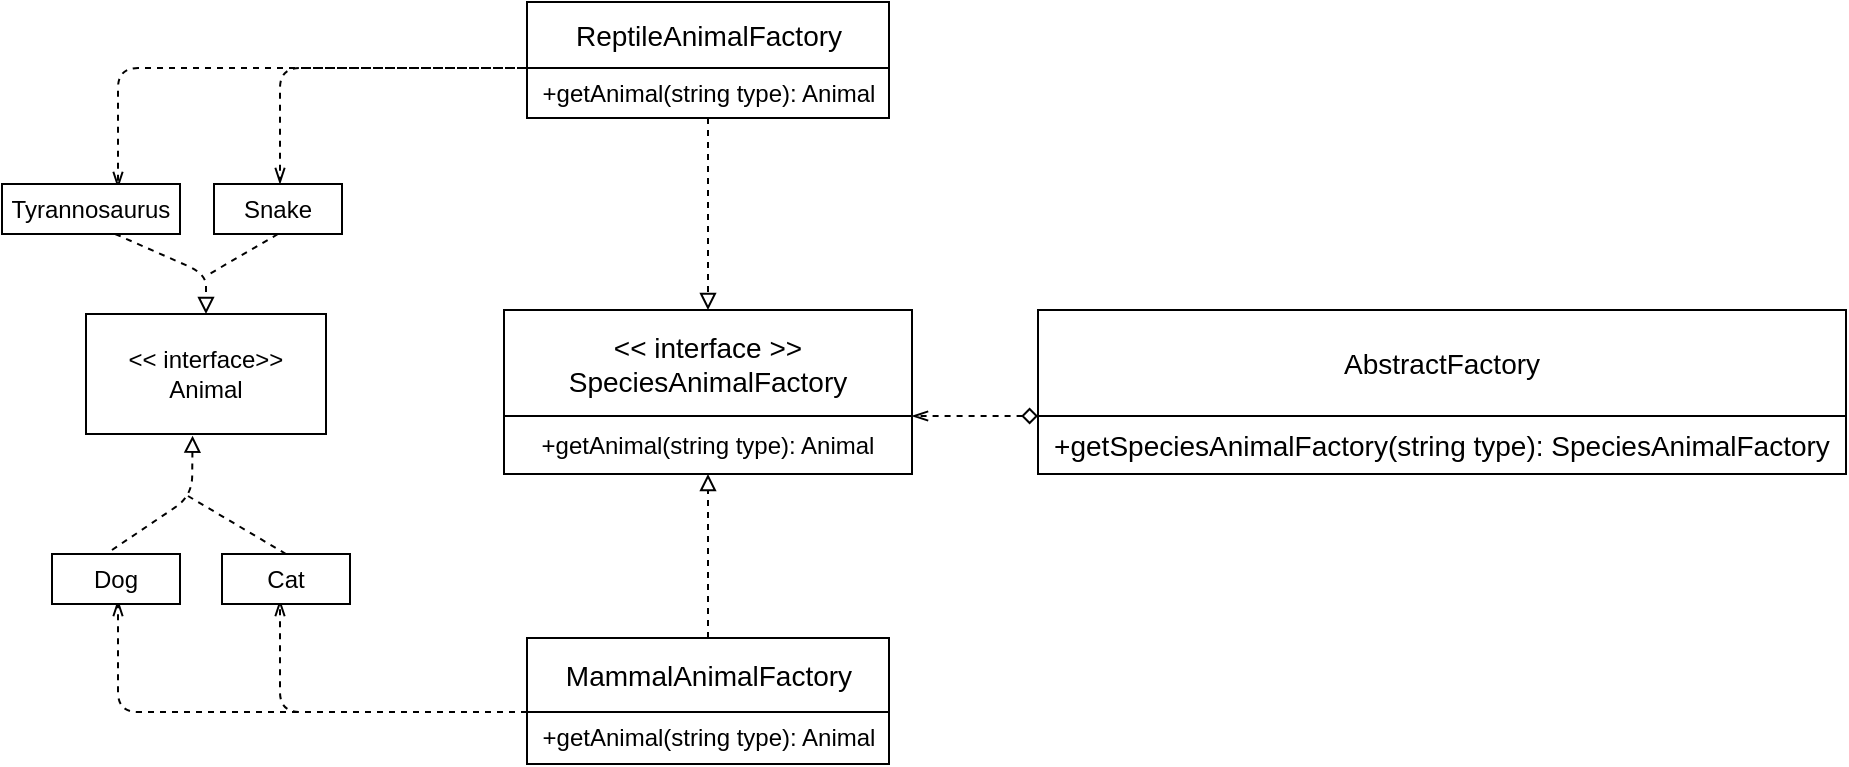 <mxfile version="13.6.10" type="github">
  <diagram id="ca19I_yiCBgmw5bgkrrT" name="Page-1">
    <mxGraphModel dx="1438" dy="948" grid="0" gridSize="10" guides="1" tooltips="1" connect="1" arrows="1" fold="1" page="0" pageScale="1" pageWidth="827" pageHeight="1169" math="0" shadow="0">
      <root>
        <mxCell id="0" />
        <mxCell id="1" parent="0" />
        <mxCell id="h6cpHLvueDqFhHNppa8h-2" value="&lt;span style=&quot;font-size: 14px&quot;&gt;&amp;lt;&amp;lt; interface &amp;gt;&amp;gt;&lt;/span&gt;&lt;br style=&quot;font-size: 14px&quot;&gt;&lt;span style=&quot;font-size: 14px&quot;&gt;SpeciesAnimalFactory&lt;/span&gt;" style="rounded=0;whiteSpace=wrap;html=1;" vertex="1" parent="1">
          <mxGeometry x="214" y="-236" width="204" height="53" as="geometry" />
        </mxCell>
        <mxCell id="h6cpHLvueDqFhHNppa8h-3" value="&lt;font style=&quot;font-size: 14px&quot;&gt;ReptileAnimalFactory&lt;/font&gt;" style="rounded=0;whiteSpace=wrap;html=1;" vertex="1" parent="1">
          <mxGeometry x="225.5" y="-390" width="181" height="33" as="geometry" />
        </mxCell>
        <mxCell id="h6cpHLvueDqFhHNppa8h-4" value="+getAnimal(string type): Animal" style="rounded=0;whiteSpace=wrap;html=1;" vertex="1" parent="1">
          <mxGeometry x="214" y="-183" width="204" height="29" as="geometry" />
        </mxCell>
        <mxCell id="h6cpHLvueDqFhHNppa8h-5" value="+getAnimal(string type): Animal" style="rounded=0;whiteSpace=wrap;html=1;" vertex="1" parent="1">
          <mxGeometry x="225.5" y="-357" width="181" height="25" as="geometry" />
        </mxCell>
        <mxCell id="h6cpHLvueDqFhHNppa8h-6" value="&lt;font style=&quot;font-size: 14px&quot;&gt;MammalAnimalFactory&lt;/font&gt;" style="rounded=0;whiteSpace=wrap;html=1;" vertex="1" parent="1">
          <mxGeometry x="225.5" y="-72" width="181" height="37" as="geometry" />
        </mxCell>
        <mxCell id="h6cpHLvueDqFhHNppa8h-7" value="+getAnimal(string type): Animal" style="rounded=0;whiteSpace=wrap;html=1;" vertex="1" parent="1">
          <mxGeometry x="225.5" y="-35" width="181" height="26" as="geometry" />
        </mxCell>
        <mxCell id="h6cpHLvueDqFhHNppa8h-8" value="" style="endArrow=block;html=1;dashed=1;entryX=0.5;entryY=0;entryDx=0;entryDy=0;exitX=0.5;exitY=1;exitDx=0;exitDy=0;endFill=0;" edge="1" parent="1" source="h6cpHLvueDqFhHNppa8h-5" target="h6cpHLvueDqFhHNppa8h-2">
          <mxGeometry width="50" height="50" relative="1" as="geometry">
            <mxPoint x="477" y="-296" as="sourcePoint" />
            <mxPoint x="437" y="-189" as="targetPoint" />
          </mxGeometry>
        </mxCell>
        <mxCell id="h6cpHLvueDqFhHNppa8h-9" value="" style="endArrow=block;html=1;dashed=1;exitX=0.5;exitY=0;exitDx=0;exitDy=0;entryX=0.5;entryY=1;entryDx=0;entryDy=0;endFill=0;" edge="1" parent="1" source="h6cpHLvueDqFhHNppa8h-6" target="h6cpHLvueDqFhHNppa8h-4">
          <mxGeometry width="50" height="50" relative="1" as="geometry">
            <mxPoint x="326" y="-226" as="sourcePoint" />
            <mxPoint x="471" y="-139" as="targetPoint" />
          </mxGeometry>
        </mxCell>
        <mxCell id="h6cpHLvueDqFhHNppa8h-24" value="" style="endArrow=openThin;html=1;dashed=1;exitX=0;exitY=1;exitDx=0;exitDy=0;endFill=0;arcSize=20;shadow=0;sketch=0;jumpSize=6;" edge="1" parent="1" source="h6cpHLvueDqFhHNppa8h-3">
          <mxGeometry width="50" height="50" relative="1" as="geometry">
            <mxPoint x="387" y="-111" as="sourcePoint" />
            <mxPoint x="102" y="-299" as="targetPoint" />
            <Array as="points">
              <mxPoint x="102" y="-357" />
            </Array>
          </mxGeometry>
        </mxCell>
        <mxCell id="h6cpHLvueDqFhHNppa8h-25" value="" style="endArrow=openThin;html=1;dashed=1;exitX=0;exitY=1;exitDx=0;exitDy=0;endFill=0;arcSize=20;shadow=0;sketch=0;jumpSize=6;" edge="1" parent="1">
          <mxGeometry width="50" height="50" relative="1" as="geometry">
            <mxPoint x="223.5" y="-357" as="sourcePoint" />
            <mxPoint x="21" y="-297" as="targetPoint" />
            <Array as="points">
              <mxPoint x="100" y="-357" />
              <mxPoint x="21" y="-357" />
            </Array>
          </mxGeometry>
        </mxCell>
        <mxCell id="h6cpHLvueDqFhHNppa8h-27" value="Snake" style="rounded=0;whiteSpace=wrap;html=1;" vertex="1" parent="1">
          <mxGeometry x="69" y="-299" width="64" height="25" as="geometry" />
        </mxCell>
        <mxCell id="h6cpHLvueDqFhHNppa8h-29" value="" style="endArrow=openThin;html=1;dashed=1;exitX=0;exitY=1;exitDx=0;exitDy=0;endFill=0;arcSize=20;shadow=0;sketch=0;jumpSize=6;" edge="1" parent="1">
          <mxGeometry width="50" height="50" relative="1" as="geometry">
            <mxPoint x="225.5" y="-35" as="sourcePoint" />
            <mxPoint x="102" y="-91" as="targetPoint" />
            <Array as="points">
              <mxPoint x="102" y="-35" />
            </Array>
          </mxGeometry>
        </mxCell>
        <mxCell id="h6cpHLvueDqFhHNppa8h-30" value="Tyrannosaurus" style="rounded=0;whiteSpace=wrap;html=1;" vertex="1" parent="1">
          <mxGeometry x="-37" y="-299" width="89" height="25" as="geometry" />
        </mxCell>
        <mxCell id="h6cpHLvueDqFhHNppa8h-31" value="Cat" style="rounded=0;whiteSpace=wrap;html=1;" vertex="1" parent="1">
          <mxGeometry x="73" y="-114" width="64" height="25" as="geometry" />
        </mxCell>
        <mxCell id="h6cpHLvueDqFhHNppa8h-32" value="" style="endArrow=openThin;html=1;dashed=1;endFill=0;arcSize=20;shadow=0;sketch=0;jumpSize=6;" edge="1" parent="1">
          <mxGeometry width="50" height="50" relative="1" as="geometry">
            <mxPoint x="111" y="-35" as="sourcePoint" />
            <mxPoint x="21" y="-91" as="targetPoint" />
            <Array as="points">
              <mxPoint x="21" y="-35" />
            </Array>
          </mxGeometry>
        </mxCell>
        <mxCell id="h6cpHLvueDqFhHNppa8h-33" value="Dog" style="rounded=0;whiteSpace=wrap;html=1;" vertex="1" parent="1">
          <mxGeometry x="-12" y="-114" width="64" height="25" as="geometry" />
        </mxCell>
        <mxCell id="h6cpHLvueDqFhHNppa8h-35" value="&amp;lt;&amp;lt; interface&amp;gt;&amp;gt;&lt;br&gt;Animal" style="rounded=0;whiteSpace=wrap;html=1;" vertex="1" parent="1">
          <mxGeometry x="5" y="-234" width="120" height="60" as="geometry" />
        </mxCell>
        <mxCell id="h6cpHLvueDqFhHNppa8h-36" value="" style="endArrow=block;html=1;dashed=1;entryX=0.5;entryY=0;entryDx=0;entryDy=0;exitX=0.5;exitY=1;exitDx=0;exitDy=0;endFill=0;" edge="1" parent="1" target="h6cpHLvueDqFhHNppa8h-35">
          <mxGeometry width="50" height="50" relative="1" as="geometry">
            <mxPoint x="19.58" y="-274" as="sourcePoint" />
            <mxPoint x="19.58" y="-178" as="targetPoint" />
            <Array as="points">
              <mxPoint x="65" y="-254" />
            </Array>
          </mxGeometry>
        </mxCell>
        <mxCell id="h6cpHLvueDqFhHNppa8h-38" value="" style="endArrow=none;dashed=1;html=1;endFill=0;exitX=0.5;exitY=1;exitDx=0;exitDy=0;" edge="1" parent="1" source="h6cpHLvueDqFhHNppa8h-27">
          <mxGeometry width="50" height="50" relative="1" as="geometry">
            <mxPoint x="64" y="-256" as="sourcePoint" />
            <mxPoint x="65" y="-253" as="targetPoint" />
          </mxGeometry>
        </mxCell>
        <mxCell id="h6cpHLvueDqFhHNppa8h-39" value="" style="endArrow=block;html=1;dashed=1;entryX=0.444;entryY=1.014;entryDx=0;entryDy=0;endFill=0;entryPerimeter=0;" edge="1" parent="1" target="h6cpHLvueDqFhHNppa8h-35">
          <mxGeometry width="50" height="50" relative="1" as="geometry">
            <mxPoint x="18" y="-116" as="sourcePoint" />
            <mxPoint x="47.42" y="-131" as="targetPoint" />
            <Array as="points">
              <mxPoint x="58" y="-143" />
            </Array>
          </mxGeometry>
        </mxCell>
        <mxCell id="h6cpHLvueDqFhHNppa8h-42" value="" style="endArrow=none;dashed=1;html=1;exitX=0.5;exitY=0;exitDx=0;exitDy=0;endFill=0;" edge="1" parent="1" source="h6cpHLvueDqFhHNppa8h-31">
          <mxGeometry width="50" height="50" relative="1" as="geometry">
            <mxPoint x="49" y="-124" as="sourcePoint" />
            <mxPoint x="56" y="-143" as="targetPoint" />
          </mxGeometry>
        </mxCell>
        <mxCell id="h6cpHLvueDqFhHNppa8h-43" value="&lt;span style=&quot;font-size: 14px&quot;&gt;AbstractFactory&lt;/span&gt;" style="rounded=0;whiteSpace=wrap;html=1;" vertex="1" parent="1">
          <mxGeometry x="481" y="-236" width="404" height="53" as="geometry" />
        </mxCell>
        <mxCell id="h6cpHLvueDqFhHNppa8h-44" value="&lt;span style=&quot;font-size: 14px&quot;&gt;+g&lt;/span&gt;&lt;span style=&quot;font-size: 14px&quot;&gt;etSpeciesAnimalFactory(string type): SpeciesAnimalFactory&lt;/span&gt;" style="rounded=0;whiteSpace=wrap;html=1;" vertex="1" parent="1">
          <mxGeometry x="481" y="-183" width="404" height="29" as="geometry" />
        </mxCell>
        <mxCell id="h6cpHLvueDqFhHNppa8h-45" value="" style="endArrow=openThin;html=1;dashed=1;exitX=0;exitY=1;exitDx=0;exitDy=0;endFill=0;arcSize=20;shadow=0;sketch=0;jumpSize=6;entryX=1;entryY=0;entryDx=0;entryDy=0;startArrow=diamond;startFill=0;" edge="1" parent="1" target="h6cpHLvueDqFhHNppa8h-4">
          <mxGeometry width="50" height="50" relative="1" as="geometry">
            <mxPoint x="481" y="-183" as="sourcePoint" />
            <mxPoint x="357.5" y="-125" as="targetPoint" />
            <Array as="points" />
          </mxGeometry>
        </mxCell>
      </root>
    </mxGraphModel>
  </diagram>
</mxfile>
